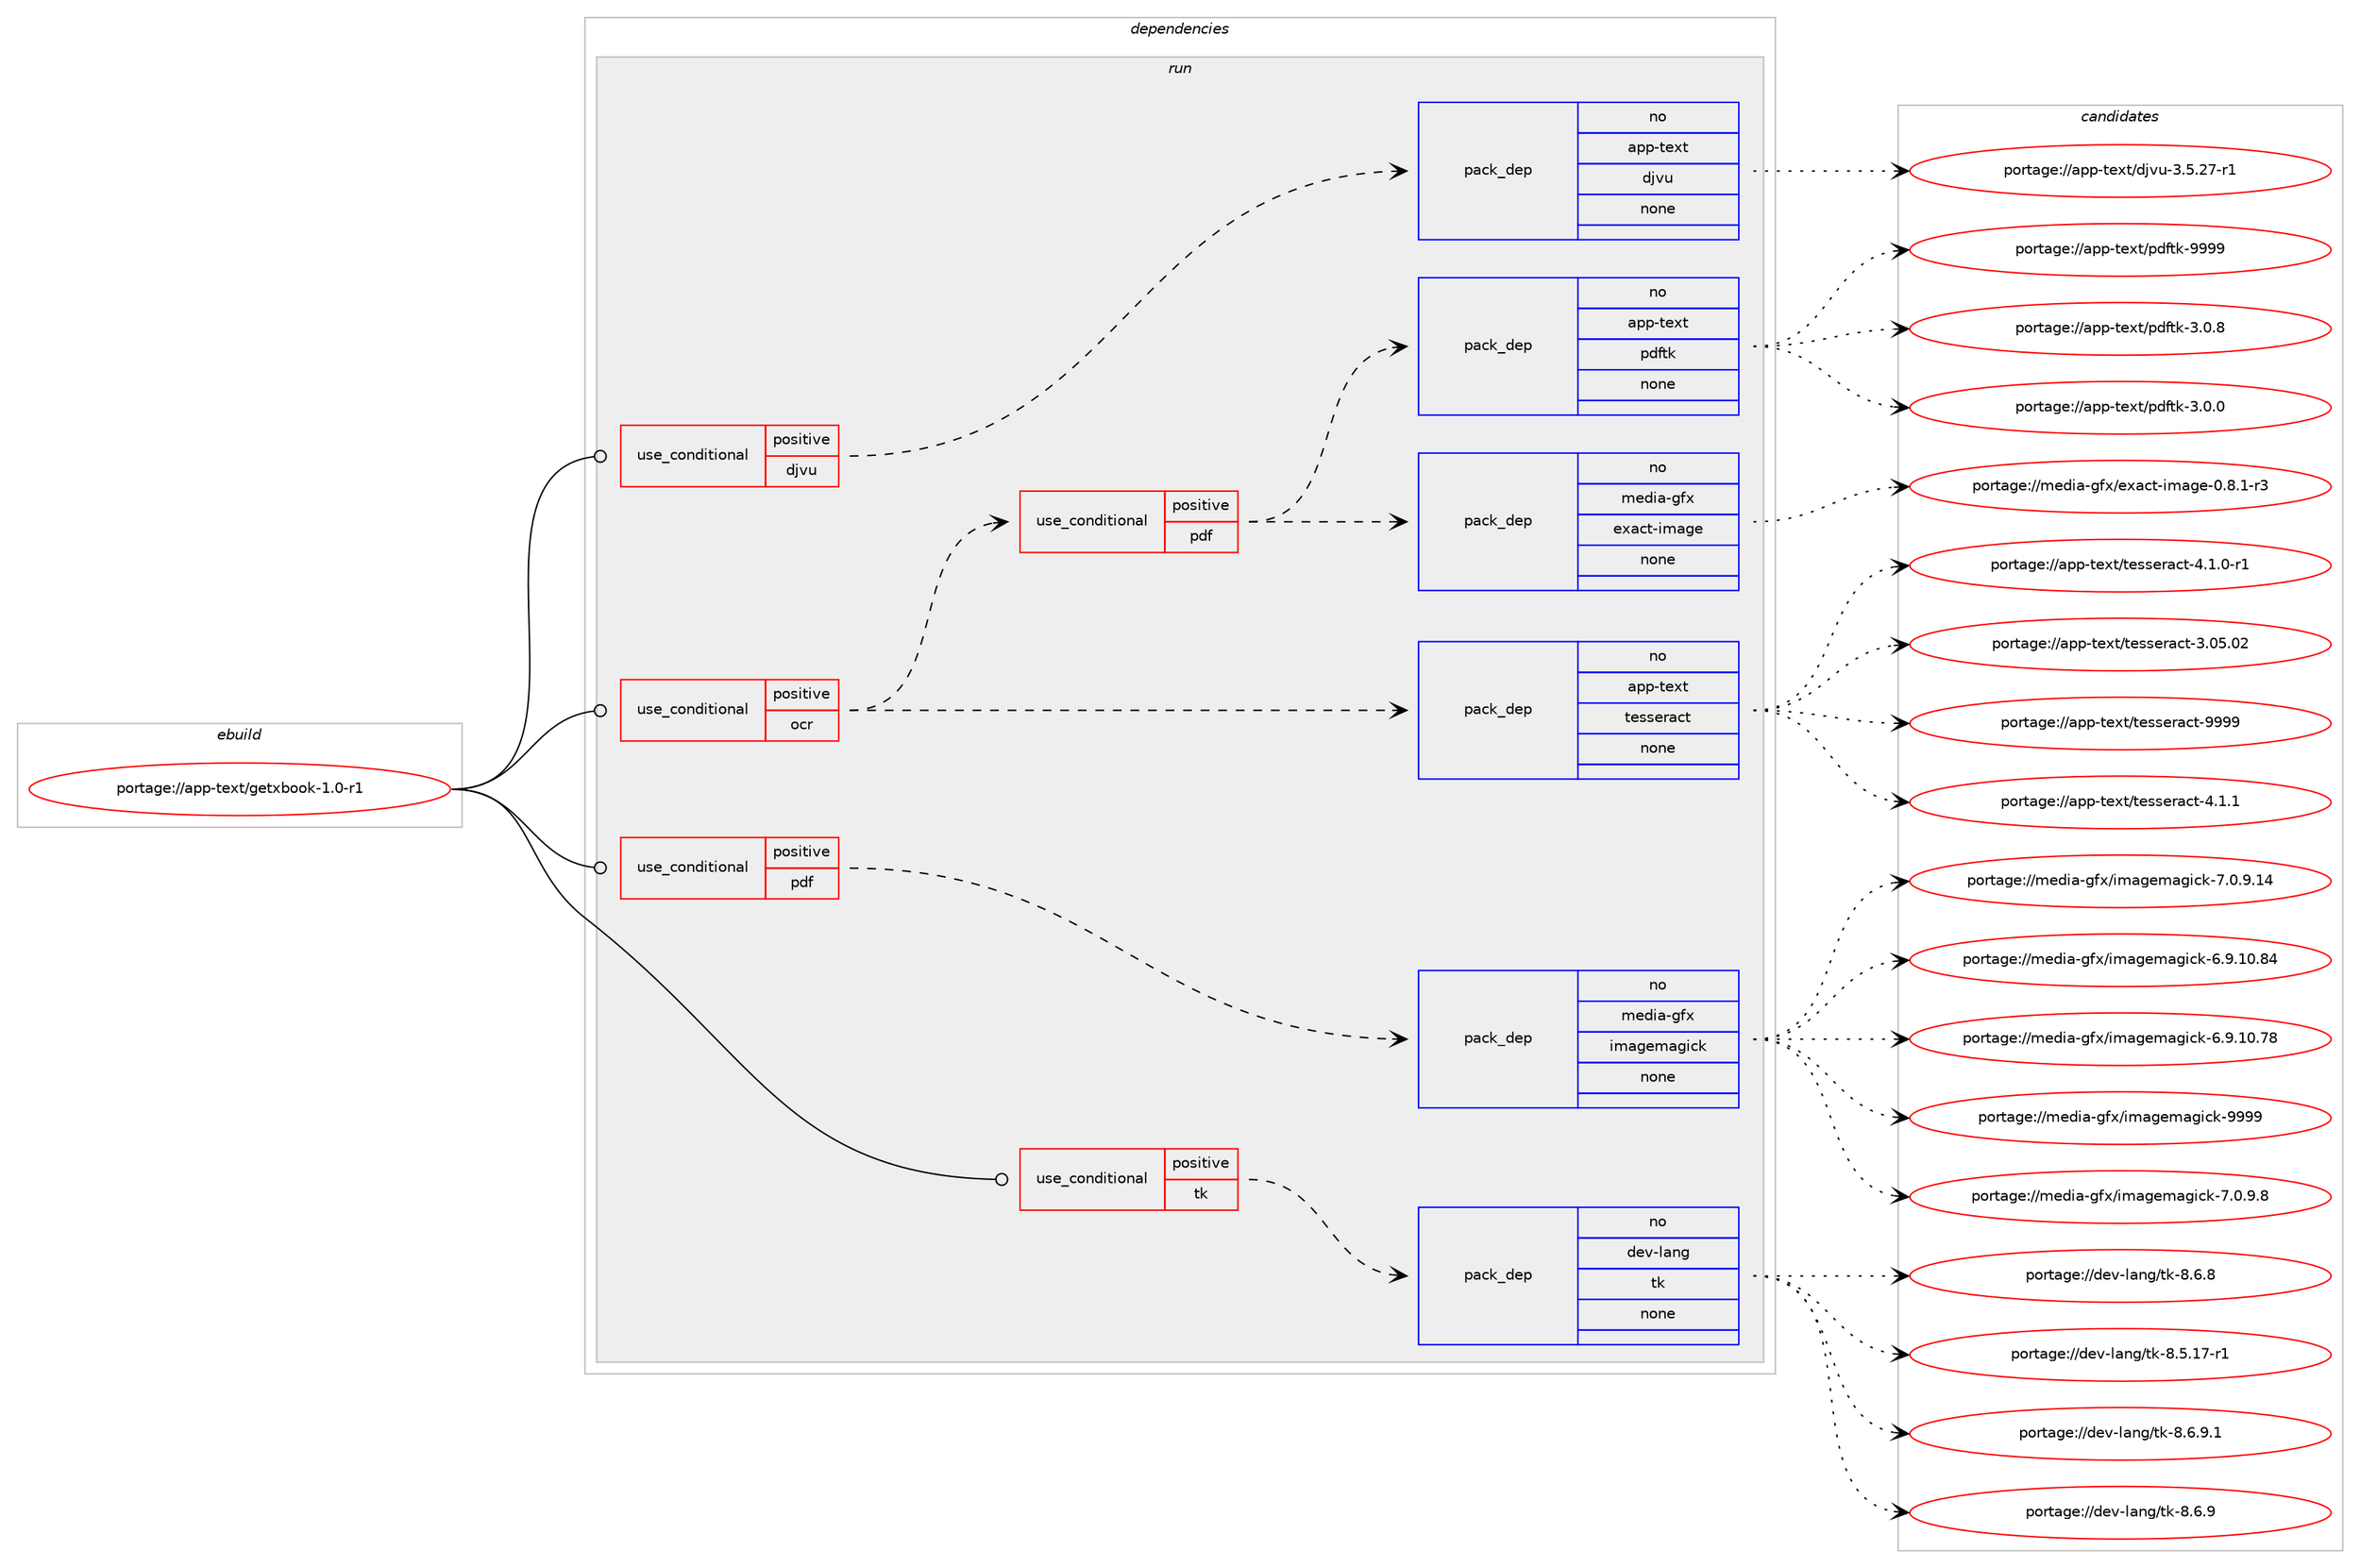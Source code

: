 digraph prolog {

# *************
# Graph options
# *************

newrank=true;
concentrate=true;
compound=true;
graph [rankdir=LR,fontname=Helvetica,fontsize=10,ranksep=1.5];#, ranksep=2.5, nodesep=0.2];
edge  [arrowhead=vee];
node  [fontname=Helvetica,fontsize=10];

# **********
# The ebuild
# **********

subgraph cluster_leftcol {
color=gray;
rank=same;
label=<<i>ebuild</i>>;
id [label="portage://app-text/getxbook-1.0-r1", color=red, width=4, href="../app-text/getxbook-1.0-r1.svg"];
}

# ****************
# The dependencies
# ****************

subgraph cluster_midcol {
color=gray;
label=<<i>dependencies</i>>;
subgraph cluster_compile {
fillcolor="#eeeeee";
style=filled;
label=<<i>compile</i>>;
}
subgraph cluster_compileandrun {
fillcolor="#eeeeee";
style=filled;
label=<<i>compile and run</i>>;
}
subgraph cluster_run {
fillcolor="#eeeeee";
style=filled;
label=<<i>run</i>>;
subgraph cond140414 {
dependency597765 [label=<<TABLE BORDER="0" CELLBORDER="1" CELLSPACING="0" CELLPADDING="4"><TR><TD ROWSPAN="3" CELLPADDING="10">use_conditional</TD></TR><TR><TD>positive</TD></TR><TR><TD>djvu</TD></TR></TABLE>>, shape=none, color=red];
subgraph pack449375 {
dependency597766 [label=<<TABLE BORDER="0" CELLBORDER="1" CELLSPACING="0" CELLPADDING="4" WIDTH="220"><TR><TD ROWSPAN="6" CELLPADDING="30">pack_dep</TD></TR><TR><TD WIDTH="110">no</TD></TR><TR><TD>app-text</TD></TR><TR><TD>djvu</TD></TR><TR><TD>none</TD></TR><TR><TD></TD></TR></TABLE>>, shape=none, color=blue];
}
dependency597765:e -> dependency597766:w [weight=20,style="dashed",arrowhead="vee"];
}
id:e -> dependency597765:w [weight=20,style="solid",arrowhead="odot"];
subgraph cond140415 {
dependency597767 [label=<<TABLE BORDER="0" CELLBORDER="1" CELLSPACING="0" CELLPADDING="4"><TR><TD ROWSPAN="3" CELLPADDING="10">use_conditional</TD></TR><TR><TD>positive</TD></TR><TR><TD>ocr</TD></TR></TABLE>>, shape=none, color=red];
subgraph pack449376 {
dependency597768 [label=<<TABLE BORDER="0" CELLBORDER="1" CELLSPACING="0" CELLPADDING="4" WIDTH="220"><TR><TD ROWSPAN="6" CELLPADDING="30">pack_dep</TD></TR><TR><TD WIDTH="110">no</TD></TR><TR><TD>app-text</TD></TR><TR><TD>tesseract</TD></TR><TR><TD>none</TD></TR><TR><TD></TD></TR></TABLE>>, shape=none, color=blue];
}
dependency597767:e -> dependency597768:w [weight=20,style="dashed",arrowhead="vee"];
subgraph cond140416 {
dependency597769 [label=<<TABLE BORDER="0" CELLBORDER="1" CELLSPACING="0" CELLPADDING="4"><TR><TD ROWSPAN="3" CELLPADDING="10">use_conditional</TD></TR><TR><TD>positive</TD></TR><TR><TD>pdf</TD></TR></TABLE>>, shape=none, color=red];
subgraph pack449377 {
dependency597770 [label=<<TABLE BORDER="0" CELLBORDER="1" CELLSPACING="0" CELLPADDING="4" WIDTH="220"><TR><TD ROWSPAN="6" CELLPADDING="30">pack_dep</TD></TR><TR><TD WIDTH="110">no</TD></TR><TR><TD>media-gfx</TD></TR><TR><TD>exact-image</TD></TR><TR><TD>none</TD></TR><TR><TD></TD></TR></TABLE>>, shape=none, color=blue];
}
dependency597769:e -> dependency597770:w [weight=20,style="dashed",arrowhead="vee"];
subgraph pack449378 {
dependency597771 [label=<<TABLE BORDER="0" CELLBORDER="1" CELLSPACING="0" CELLPADDING="4" WIDTH="220"><TR><TD ROWSPAN="6" CELLPADDING="30">pack_dep</TD></TR><TR><TD WIDTH="110">no</TD></TR><TR><TD>app-text</TD></TR><TR><TD>pdftk</TD></TR><TR><TD>none</TD></TR><TR><TD></TD></TR></TABLE>>, shape=none, color=blue];
}
dependency597769:e -> dependency597771:w [weight=20,style="dashed",arrowhead="vee"];
}
dependency597767:e -> dependency597769:w [weight=20,style="dashed",arrowhead="vee"];
}
id:e -> dependency597767:w [weight=20,style="solid",arrowhead="odot"];
subgraph cond140417 {
dependency597772 [label=<<TABLE BORDER="0" CELLBORDER="1" CELLSPACING="0" CELLPADDING="4"><TR><TD ROWSPAN="3" CELLPADDING="10">use_conditional</TD></TR><TR><TD>positive</TD></TR><TR><TD>pdf</TD></TR></TABLE>>, shape=none, color=red];
subgraph pack449379 {
dependency597773 [label=<<TABLE BORDER="0" CELLBORDER="1" CELLSPACING="0" CELLPADDING="4" WIDTH="220"><TR><TD ROWSPAN="6" CELLPADDING="30">pack_dep</TD></TR><TR><TD WIDTH="110">no</TD></TR><TR><TD>media-gfx</TD></TR><TR><TD>imagemagick</TD></TR><TR><TD>none</TD></TR><TR><TD></TD></TR></TABLE>>, shape=none, color=blue];
}
dependency597772:e -> dependency597773:w [weight=20,style="dashed",arrowhead="vee"];
}
id:e -> dependency597772:w [weight=20,style="solid",arrowhead="odot"];
subgraph cond140418 {
dependency597774 [label=<<TABLE BORDER="0" CELLBORDER="1" CELLSPACING="0" CELLPADDING="4"><TR><TD ROWSPAN="3" CELLPADDING="10">use_conditional</TD></TR><TR><TD>positive</TD></TR><TR><TD>tk</TD></TR></TABLE>>, shape=none, color=red];
subgraph pack449380 {
dependency597775 [label=<<TABLE BORDER="0" CELLBORDER="1" CELLSPACING="0" CELLPADDING="4" WIDTH="220"><TR><TD ROWSPAN="6" CELLPADDING="30">pack_dep</TD></TR><TR><TD WIDTH="110">no</TD></TR><TR><TD>dev-lang</TD></TR><TR><TD>tk</TD></TR><TR><TD>none</TD></TR><TR><TD></TD></TR></TABLE>>, shape=none, color=blue];
}
dependency597774:e -> dependency597775:w [weight=20,style="dashed",arrowhead="vee"];
}
id:e -> dependency597774:w [weight=20,style="solid",arrowhead="odot"];
}
}

# **************
# The candidates
# **************

subgraph cluster_choices {
rank=same;
color=gray;
label=<<i>candidates</i>>;

subgraph choice449375 {
color=black;
nodesep=1;
choice971121124511610112011647100106118117455146534650554511449 [label="portage://app-text/djvu-3.5.27-r1", color=red, width=4,href="../app-text/djvu-3.5.27-r1.svg"];
dependency597766:e -> choice971121124511610112011647100106118117455146534650554511449:w [style=dotted,weight="100"];
}
subgraph choice449376 {
color=black;
nodesep=1;
choice97112112451161011201164711610111511510111497991164557575757 [label="portage://app-text/tesseract-9999", color=red, width=4,href="../app-text/tesseract-9999.svg"];
choice9711211245116101120116471161011151151011149799116455246494649 [label="portage://app-text/tesseract-4.1.1", color=red, width=4,href="../app-text/tesseract-4.1.1.svg"];
choice97112112451161011201164711610111511510111497991164552464946484511449 [label="portage://app-text/tesseract-4.1.0-r1", color=red, width=4,href="../app-text/tesseract-4.1.0-r1.svg"];
choice97112112451161011201164711610111511510111497991164551464853464850 [label="portage://app-text/tesseract-3.05.02", color=red, width=4,href="../app-text/tesseract-3.05.02.svg"];
dependency597768:e -> choice97112112451161011201164711610111511510111497991164557575757:w [style=dotted,weight="100"];
dependency597768:e -> choice9711211245116101120116471161011151151011149799116455246494649:w [style=dotted,weight="100"];
dependency597768:e -> choice97112112451161011201164711610111511510111497991164552464946484511449:w [style=dotted,weight="100"];
dependency597768:e -> choice97112112451161011201164711610111511510111497991164551464853464850:w [style=dotted,weight="100"];
}
subgraph choice449377 {
color=black;
nodesep=1;
choice109101100105974510310212047101120979911645105109971031014548465646494511451 [label="portage://media-gfx/exact-image-0.8.1-r3", color=red, width=4,href="../media-gfx/exact-image-0.8.1-r3.svg"];
dependency597770:e -> choice109101100105974510310212047101120979911645105109971031014548465646494511451:w [style=dotted,weight="100"];
}
subgraph choice449378 {
color=black;
nodesep=1;
choice9711211245116101120116471121001021161074557575757 [label="portage://app-text/pdftk-9999", color=red, width=4,href="../app-text/pdftk-9999.svg"];
choice971121124511610112011647112100102116107455146484656 [label="portage://app-text/pdftk-3.0.8", color=red, width=4,href="../app-text/pdftk-3.0.8.svg"];
choice971121124511610112011647112100102116107455146484648 [label="portage://app-text/pdftk-3.0.0", color=red, width=4,href="../app-text/pdftk-3.0.0.svg"];
dependency597771:e -> choice9711211245116101120116471121001021161074557575757:w [style=dotted,weight="100"];
dependency597771:e -> choice971121124511610112011647112100102116107455146484656:w [style=dotted,weight="100"];
dependency597771:e -> choice971121124511610112011647112100102116107455146484648:w [style=dotted,weight="100"];
}
subgraph choice449379 {
color=black;
nodesep=1;
choice1091011001059745103102120471051099710310110997103105991074557575757 [label="portage://media-gfx/imagemagick-9999", color=red, width=4,href="../media-gfx/imagemagick-9999.svg"];
choice1091011001059745103102120471051099710310110997103105991074555464846574656 [label="portage://media-gfx/imagemagick-7.0.9.8", color=red, width=4,href="../media-gfx/imagemagick-7.0.9.8.svg"];
choice109101100105974510310212047105109971031011099710310599107455546484657464952 [label="portage://media-gfx/imagemagick-7.0.9.14", color=red, width=4,href="../media-gfx/imagemagick-7.0.9.14.svg"];
choice10910110010597451031021204710510997103101109971031059910745544657464948465652 [label="portage://media-gfx/imagemagick-6.9.10.84", color=red, width=4,href="../media-gfx/imagemagick-6.9.10.84.svg"];
choice10910110010597451031021204710510997103101109971031059910745544657464948465556 [label="portage://media-gfx/imagemagick-6.9.10.78", color=red, width=4,href="../media-gfx/imagemagick-6.9.10.78.svg"];
dependency597773:e -> choice1091011001059745103102120471051099710310110997103105991074557575757:w [style=dotted,weight="100"];
dependency597773:e -> choice1091011001059745103102120471051099710310110997103105991074555464846574656:w [style=dotted,weight="100"];
dependency597773:e -> choice109101100105974510310212047105109971031011099710310599107455546484657464952:w [style=dotted,weight="100"];
dependency597773:e -> choice10910110010597451031021204710510997103101109971031059910745544657464948465652:w [style=dotted,weight="100"];
dependency597773:e -> choice10910110010597451031021204710510997103101109971031059910745544657464948465556:w [style=dotted,weight="100"];
}
subgraph choice449380 {
color=black;
nodesep=1;
choice1001011184510897110103471161074556465446574649 [label="portage://dev-lang/tk-8.6.9.1", color=red, width=4,href="../dev-lang/tk-8.6.9.1.svg"];
choice100101118451089711010347116107455646544657 [label="portage://dev-lang/tk-8.6.9", color=red, width=4,href="../dev-lang/tk-8.6.9.svg"];
choice100101118451089711010347116107455646544656 [label="portage://dev-lang/tk-8.6.8", color=red, width=4,href="../dev-lang/tk-8.6.8.svg"];
choice100101118451089711010347116107455646534649554511449 [label="portage://dev-lang/tk-8.5.17-r1", color=red, width=4,href="../dev-lang/tk-8.5.17-r1.svg"];
dependency597775:e -> choice1001011184510897110103471161074556465446574649:w [style=dotted,weight="100"];
dependency597775:e -> choice100101118451089711010347116107455646544657:w [style=dotted,weight="100"];
dependency597775:e -> choice100101118451089711010347116107455646544656:w [style=dotted,weight="100"];
dependency597775:e -> choice100101118451089711010347116107455646534649554511449:w [style=dotted,weight="100"];
}
}

}
